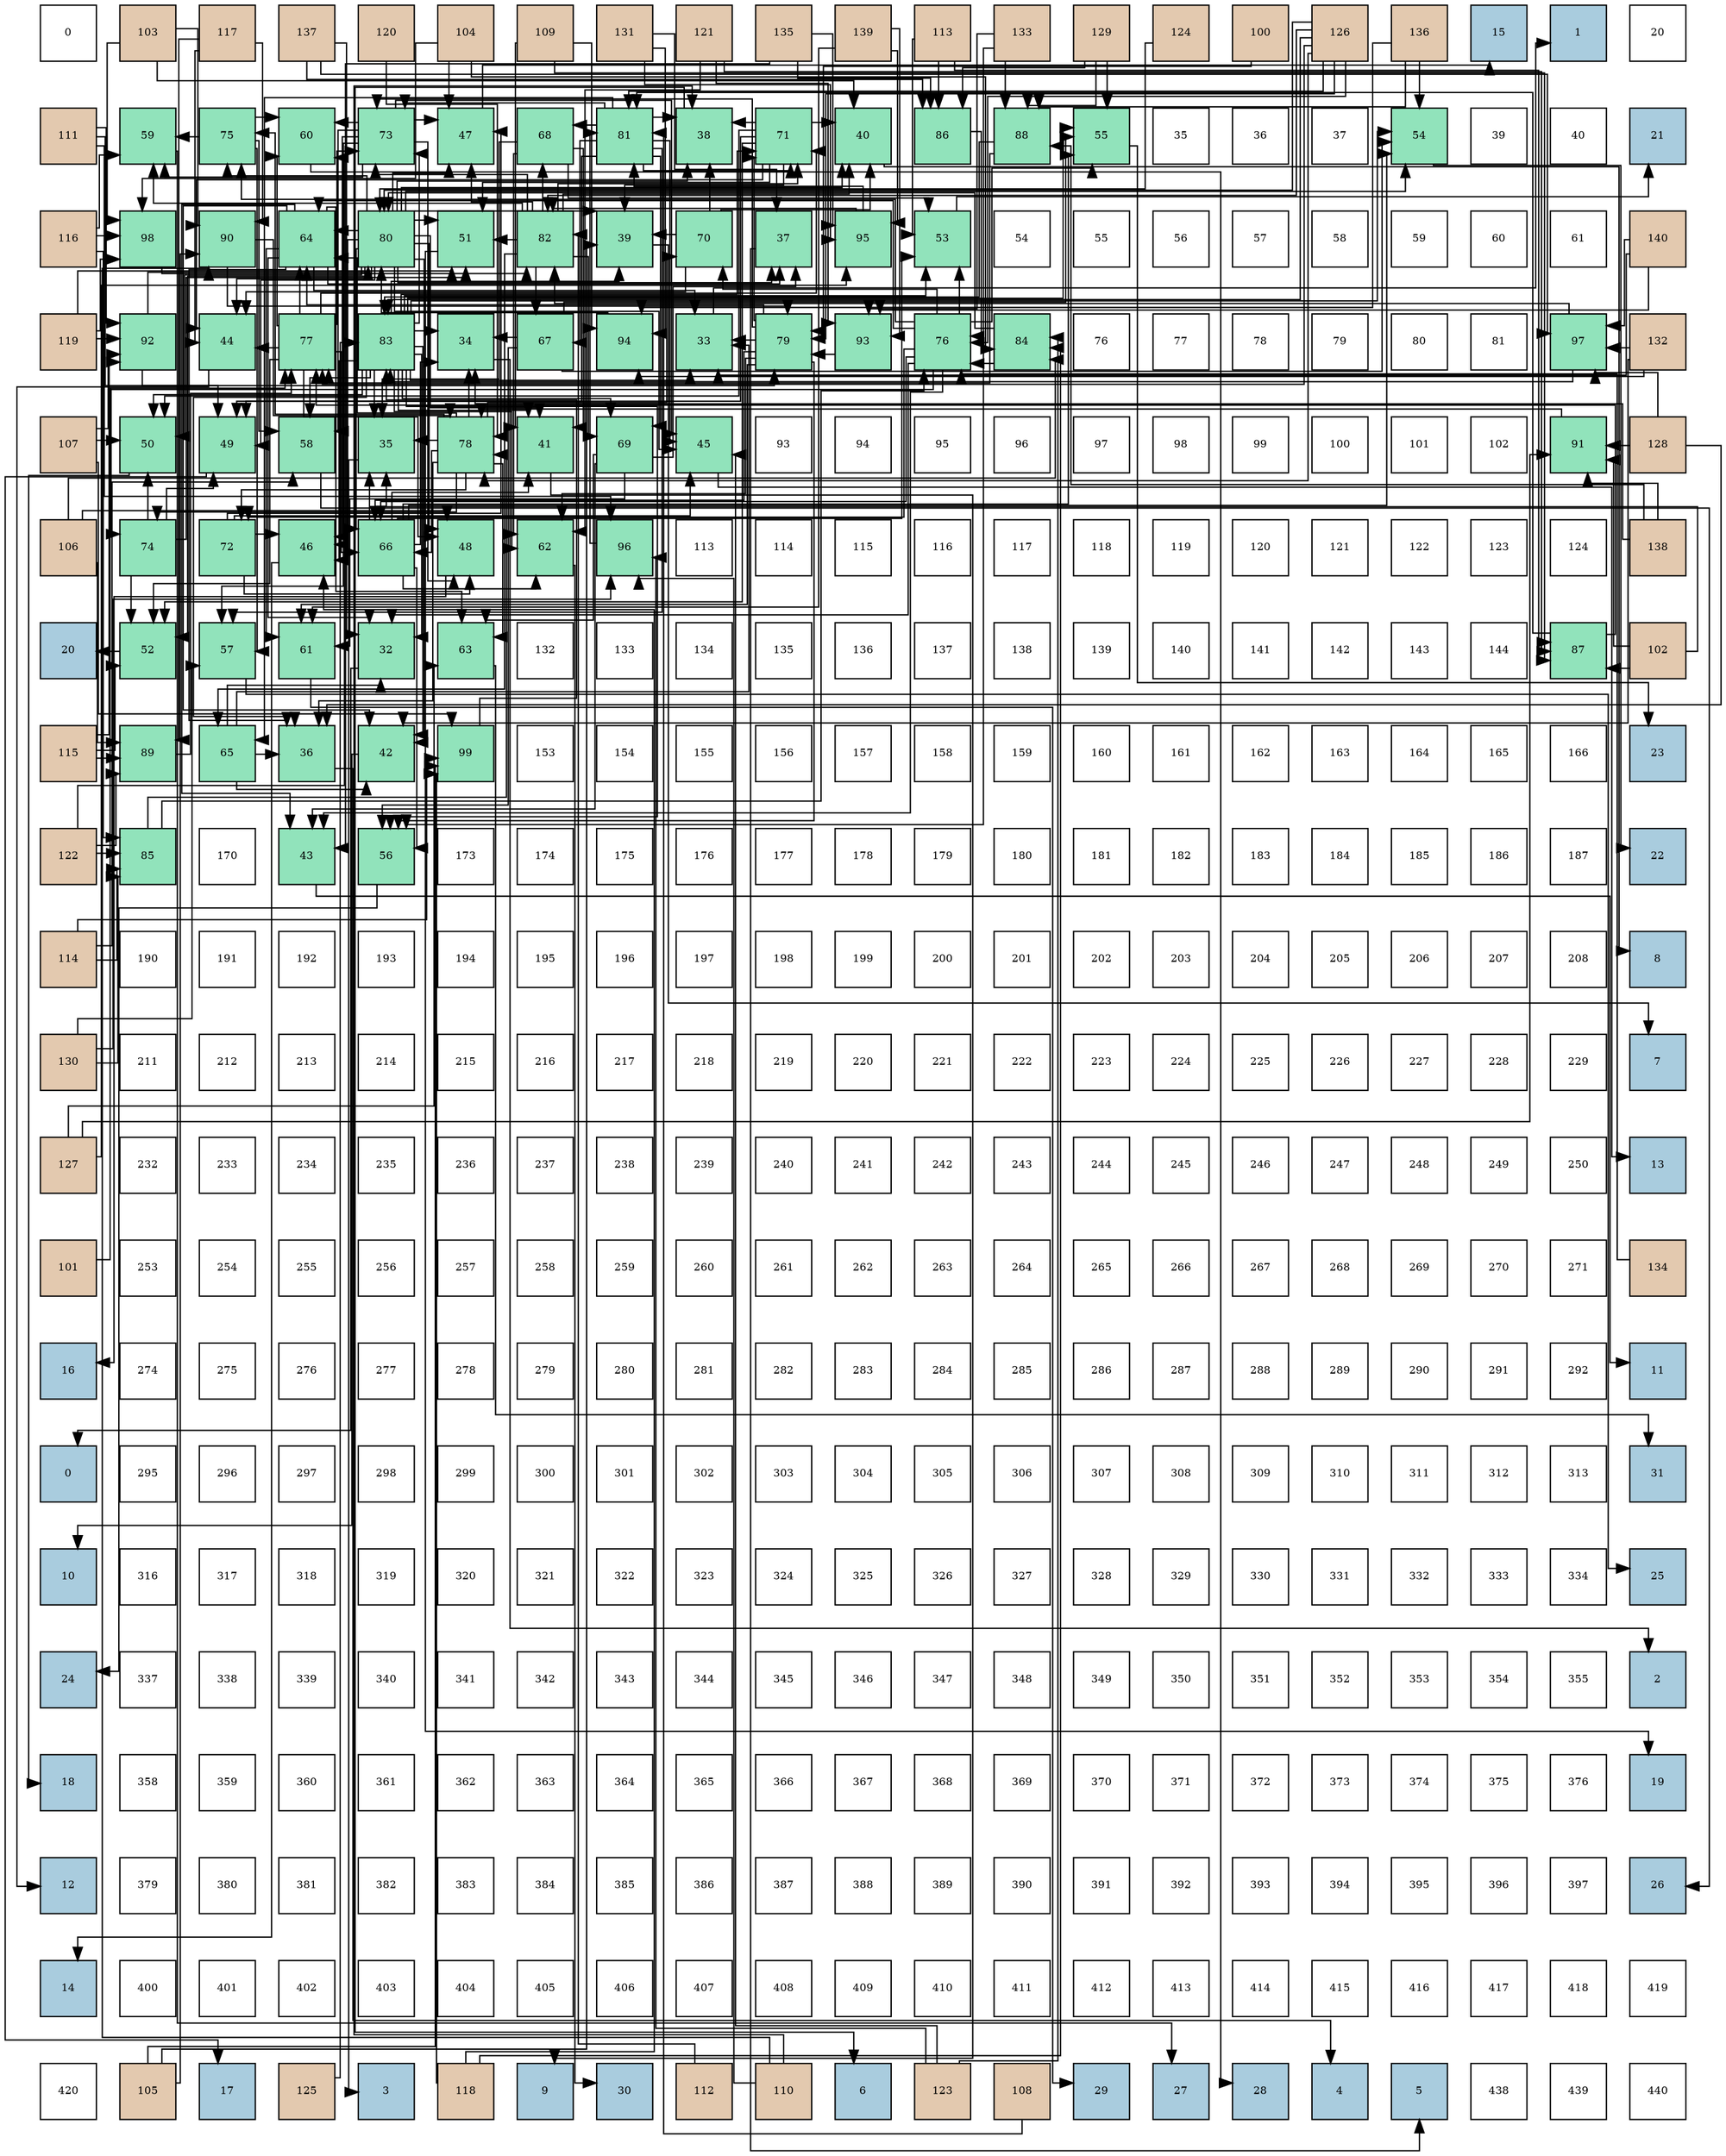 digraph layout{
 rankdir=TB;
 splines=ortho;
 node [style=filled shape=square fixedsize=true width=0.6];
0[label="0", fontsize=8, fillcolor="#ffffff"];
1[label="103", fontsize=8, fillcolor="#e3c9af"];
2[label="117", fontsize=8, fillcolor="#e3c9af"];
3[label="137", fontsize=8, fillcolor="#e3c9af"];
4[label="120", fontsize=8, fillcolor="#e3c9af"];
5[label="104", fontsize=8, fillcolor="#e3c9af"];
6[label="109", fontsize=8, fillcolor="#e3c9af"];
7[label="131", fontsize=8, fillcolor="#e3c9af"];
8[label="121", fontsize=8, fillcolor="#e3c9af"];
9[label="135", fontsize=8, fillcolor="#e3c9af"];
10[label="139", fontsize=8, fillcolor="#e3c9af"];
11[label="113", fontsize=8, fillcolor="#e3c9af"];
12[label="133", fontsize=8, fillcolor="#e3c9af"];
13[label="129", fontsize=8, fillcolor="#e3c9af"];
14[label="124", fontsize=8, fillcolor="#e3c9af"];
15[label="100", fontsize=8, fillcolor="#e3c9af"];
16[label="126", fontsize=8, fillcolor="#e3c9af"];
17[label="136", fontsize=8, fillcolor="#e3c9af"];
18[label="15", fontsize=8, fillcolor="#a9ccde"];
19[label="1", fontsize=8, fillcolor="#a9ccde"];
20[label="20", fontsize=8, fillcolor="#ffffff"];
21[label="111", fontsize=8, fillcolor="#e3c9af"];
22[label="59", fontsize=8, fillcolor="#91e3bb"];
23[label="75", fontsize=8, fillcolor="#91e3bb"];
24[label="60", fontsize=8, fillcolor="#91e3bb"];
25[label="73", fontsize=8, fillcolor="#91e3bb"];
26[label="47", fontsize=8, fillcolor="#91e3bb"];
27[label="68", fontsize=8, fillcolor="#91e3bb"];
28[label="81", fontsize=8, fillcolor="#91e3bb"];
29[label="38", fontsize=8, fillcolor="#91e3bb"];
30[label="71", fontsize=8, fillcolor="#91e3bb"];
31[label="40", fontsize=8, fillcolor="#91e3bb"];
32[label="86", fontsize=8, fillcolor="#91e3bb"];
33[label="88", fontsize=8, fillcolor="#91e3bb"];
34[label="55", fontsize=8, fillcolor="#91e3bb"];
35[label="35", fontsize=8, fillcolor="#ffffff"];
36[label="36", fontsize=8, fillcolor="#ffffff"];
37[label="37", fontsize=8, fillcolor="#ffffff"];
38[label="54", fontsize=8, fillcolor="#91e3bb"];
39[label="39", fontsize=8, fillcolor="#ffffff"];
40[label="40", fontsize=8, fillcolor="#ffffff"];
41[label="21", fontsize=8, fillcolor="#a9ccde"];
42[label="116", fontsize=8, fillcolor="#e3c9af"];
43[label="98", fontsize=8, fillcolor="#91e3bb"];
44[label="90", fontsize=8, fillcolor="#91e3bb"];
45[label="64", fontsize=8, fillcolor="#91e3bb"];
46[label="80", fontsize=8, fillcolor="#91e3bb"];
47[label="51", fontsize=8, fillcolor="#91e3bb"];
48[label="82", fontsize=8, fillcolor="#91e3bb"];
49[label="39", fontsize=8, fillcolor="#91e3bb"];
50[label="70", fontsize=8, fillcolor="#91e3bb"];
51[label="37", fontsize=8, fillcolor="#91e3bb"];
52[label="95", fontsize=8, fillcolor="#91e3bb"];
53[label="53", fontsize=8, fillcolor="#91e3bb"];
54[label="54", fontsize=8, fillcolor="#ffffff"];
55[label="55", fontsize=8, fillcolor="#ffffff"];
56[label="56", fontsize=8, fillcolor="#ffffff"];
57[label="57", fontsize=8, fillcolor="#ffffff"];
58[label="58", fontsize=8, fillcolor="#ffffff"];
59[label="59", fontsize=8, fillcolor="#ffffff"];
60[label="60", fontsize=8, fillcolor="#ffffff"];
61[label="61", fontsize=8, fillcolor="#ffffff"];
62[label="140", fontsize=8, fillcolor="#e3c9af"];
63[label="119", fontsize=8, fillcolor="#e3c9af"];
64[label="92", fontsize=8, fillcolor="#91e3bb"];
65[label="44", fontsize=8, fillcolor="#91e3bb"];
66[label="77", fontsize=8, fillcolor="#91e3bb"];
67[label="83", fontsize=8, fillcolor="#91e3bb"];
68[label="34", fontsize=8, fillcolor="#91e3bb"];
69[label="67", fontsize=8, fillcolor="#91e3bb"];
70[label="94", fontsize=8, fillcolor="#91e3bb"];
71[label="33", fontsize=8, fillcolor="#91e3bb"];
72[label="79", fontsize=8, fillcolor="#91e3bb"];
73[label="93", fontsize=8, fillcolor="#91e3bb"];
74[label="76", fontsize=8, fillcolor="#91e3bb"];
75[label="84", fontsize=8, fillcolor="#91e3bb"];
76[label="76", fontsize=8, fillcolor="#ffffff"];
77[label="77", fontsize=8, fillcolor="#ffffff"];
78[label="78", fontsize=8, fillcolor="#ffffff"];
79[label="79", fontsize=8, fillcolor="#ffffff"];
80[label="80", fontsize=8, fillcolor="#ffffff"];
81[label="81", fontsize=8, fillcolor="#ffffff"];
82[label="97", fontsize=8, fillcolor="#91e3bb"];
83[label="132", fontsize=8, fillcolor="#e3c9af"];
84[label="107", fontsize=8, fillcolor="#e3c9af"];
85[label="50", fontsize=8, fillcolor="#91e3bb"];
86[label="49", fontsize=8, fillcolor="#91e3bb"];
87[label="58", fontsize=8, fillcolor="#91e3bb"];
88[label="35", fontsize=8, fillcolor="#91e3bb"];
89[label="78", fontsize=8, fillcolor="#91e3bb"];
90[label="41", fontsize=8, fillcolor="#91e3bb"];
91[label="69", fontsize=8, fillcolor="#91e3bb"];
92[label="45", fontsize=8, fillcolor="#91e3bb"];
93[label="93", fontsize=8, fillcolor="#ffffff"];
94[label="94", fontsize=8, fillcolor="#ffffff"];
95[label="95", fontsize=8, fillcolor="#ffffff"];
96[label="96", fontsize=8, fillcolor="#ffffff"];
97[label="97", fontsize=8, fillcolor="#ffffff"];
98[label="98", fontsize=8, fillcolor="#ffffff"];
99[label="99", fontsize=8, fillcolor="#ffffff"];
100[label="100", fontsize=8, fillcolor="#ffffff"];
101[label="101", fontsize=8, fillcolor="#ffffff"];
102[label="102", fontsize=8, fillcolor="#ffffff"];
103[label="91", fontsize=8, fillcolor="#91e3bb"];
104[label="128", fontsize=8, fillcolor="#e3c9af"];
105[label="106", fontsize=8, fillcolor="#e3c9af"];
106[label="74", fontsize=8, fillcolor="#91e3bb"];
107[label="72", fontsize=8, fillcolor="#91e3bb"];
108[label="46", fontsize=8, fillcolor="#91e3bb"];
109[label="66", fontsize=8, fillcolor="#91e3bb"];
110[label="48", fontsize=8, fillcolor="#91e3bb"];
111[label="62", fontsize=8, fillcolor="#91e3bb"];
112[label="96", fontsize=8, fillcolor="#91e3bb"];
113[label="113", fontsize=8, fillcolor="#ffffff"];
114[label="114", fontsize=8, fillcolor="#ffffff"];
115[label="115", fontsize=8, fillcolor="#ffffff"];
116[label="116", fontsize=8, fillcolor="#ffffff"];
117[label="117", fontsize=8, fillcolor="#ffffff"];
118[label="118", fontsize=8, fillcolor="#ffffff"];
119[label="119", fontsize=8, fillcolor="#ffffff"];
120[label="120", fontsize=8, fillcolor="#ffffff"];
121[label="121", fontsize=8, fillcolor="#ffffff"];
122[label="122", fontsize=8, fillcolor="#ffffff"];
123[label="123", fontsize=8, fillcolor="#ffffff"];
124[label="124", fontsize=8, fillcolor="#ffffff"];
125[label="138", fontsize=8, fillcolor="#e3c9af"];
126[label="20", fontsize=8, fillcolor="#a9ccde"];
127[label="52", fontsize=8, fillcolor="#91e3bb"];
128[label="57", fontsize=8, fillcolor="#91e3bb"];
129[label="61", fontsize=8, fillcolor="#91e3bb"];
130[label="32", fontsize=8, fillcolor="#91e3bb"];
131[label="63", fontsize=8, fillcolor="#91e3bb"];
132[label="132", fontsize=8, fillcolor="#ffffff"];
133[label="133", fontsize=8, fillcolor="#ffffff"];
134[label="134", fontsize=8, fillcolor="#ffffff"];
135[label="135", fontsize=8, fillcolor="#ffffff"];
136[label="136", fontsize=8, fillcolor="#ffffff"];
137[label="137", fontsize=8, fillcolor="#ffffff"];
138[label="138", fontsize=8, fillcolor="#ffffff"];
139[label="139", fontsize=8, fillcolor="#ffffff"];
140[label="140", fontsize=8, fillcolor="#ffffff"];
141[label="141", fontsize=8, fillcolor="#ffffff"];
142[label="142", fontsize=8, fillcolor="#ffffff"];
143[label="143", fontsize=8, fillcolor="#ffffff"];
144[label="144", fontsize=8, fillcolor="#ffffff"];
145[label="87", fontsize=8, fillcolor="#91e3bb"];
146[label="102", fontsize=8, fillcolor="#e3c9af"];
147[label="115", fontsize=8, fillcolor="#e3c9af"];
148[label="89", fontsize=8, fillcolor="#91e3bb"];
149[label="65", fontsize=8, fillcolor="#91e3bb"];
150[label="36", fontsize=8, fillcolor="#91e3bb"];
151[label="42", fontsize=8, fillcolor="#91e3bb"];
152[label="99", fontsize=8, fillcolor="#91e3bb"];
153[label="153", fontsize=8, fillcolor="#ffffff"];
154[label="154", fontsize=8, fillcolor="#ffffff"];
155[label="155", fontsize=8, fillcolor="#ffffff"];
156[label="156", fontsize=8, fillcolor="#ffffff"];
157[label="157", fontsize=8, fillcolor="#ffffff"];
158[label="158", fontsize=8, fillcolor="#ffffff"];
159[label="159", fontsize=8, fillcolor="#ffffff"];
160[label="160", fontsize=8, fillcolor="#ffffff"];
161[label="161", fontsize=8, fillcolor="#ffffff"];
162[label="162", fontsize=8, fillcolor="#ffffff"];
163[label="163", fontsize=8, fillcolor="#ffffff"];
164[label="164", fontsize=8, fillcolor="#ffffff"];
165[label="165", fontsize=8, fillcolor="#ffffff"];
166[label="166", fontsize=8, fillcolor="#ffffff"];
167[label="23", fontsize=8, fillcolor="#a9ccde"];
168[label="122", fontsize=8, fillcolor="#e3c9af"];
169[label="85", fontsize=8, fillcolor="#91e3bb"];
170[label="170", fontsize=8, fillcolor="#ffffff"];
171[label="43", fontsize=8, fillcolor="#91e3bb"];
172[label="56", fontsize=8, fillcolor="#91e3bb"];
173[label="173", fontsize=8, fillcolor="#ffffff"];
174[label="174", fontsize=8, fillcolor="#ffffff"];
175[label="175", fontsize=8, fillcolor="#ffffff"];
176[label="176", fontsize=8, fillcolor="#ffffff"];
177[label="177", fontsize=8, fillcolor="#ffffff"];
178[label="178", fontsize=8, fillcolor="#ffffff"];
179[label="179", fontsize=8, fillcolor="#ffffff"];
180[label="180", fontsize=8, fillcolor="#ffffff"];
181[label="181", fontsize=8, fillcolor="#ffffff"];
182[label="182", fontsize=8, fillcolor="#ffffff"];
183[label="183", fontsize=8, fillcolor="#ffffff"];
184[label="184", fontsize=8, fillcolor="#ffffff"];
185[label="185", fontsize=8, fillcolor="#ffffff"];
186[label="186", fontsize=8, fillcolor="#ffffff"];
187[label="187", fontsize=8, fillcolor="#ffffff"];
188[label="22", fontsize=8, fillcolor="#a9ccde"];
189[label="114", fontsize=8, fillcolor="#e3c9af"];
190[label="190", fontsize=8, fillcolor="#ffffff"];
191[label="191", fontsize=8, fillcolor="#ffffff"];
192[label="192", fontsize=8, fillcolor="#ffffff"];
193[label="193", fontsize=8, fillcolor="#ffffff"];
194[label="194", fontsize=8, fillcolor="#ffffff"];
195[label="195", fontsize=8, fillcolor="#ffffff"];
196[label="196", fontsize=8, fillcolor="#ffffff"];
197[label="197", fontsize=8, fillcolor="#ffffff"];
198[label="198", fontsize=8, fillcolor="#ffffff"];
199[label="199", fontsize=8, fillcolor="#ffffff"];
200[label="200", fontsize=8, fillcolor="#ffffff"];
201[label="201", fontsize=8, fillcolor="#ffffff"];
202[label="202", fontsize=8, fillcolor="#ffffff"];
203[label="203", fontsize=8, fillcolor="#ffffff"];
204[label="204", fontsize=8, fillcolor="#ffffff"];
205[label="205", fontsize=8, fillcolor="#ffffff"];
206[label="206", fontsize=8, fillcolor="#ffffff"];
207[label="207", fontsize=8, fillcolor="#ffffff"];
208[label="208", fontsize=8, fillcolor="#ffffff"];
209[label="8", fontsize=8, fillcolor="#a9ccde"];
210[label="130", fontsize=8, fillcolor="#e3c9af"];
211[label="211", fontsize=8, fillcolor="#ffffff"];
212[label="212", fontsize=8, fillcolor="#ffffff"];
213[label="213", fontsize=8, fillcolor="#ffffff"];
214[label="214", fontsize=8, fillcolor="#ffffff"];
215[label="215", fontsize=8, fillcolor="#ffffff"];
216[label="216", fontsize=8, fillcolor="#ffffff"];
217[label="217", fontsize=8, fillcolor="#ffffff"];
218[label="218", fontsize=8, fillcolor="#ffffff"];
219[label="219", fontsize=8, fillcolor="#ffffff"];
220[label="220", fontsize=8, fillcolor="#ffffff"];
221[label="221", fontsize=8, fillcolor="#ffffff"];
222[label="222", fontsize=8, fillcolor="#ffffff"];
223[label="223", fontsize=8, fillcolor="#ffffff"];
224[label="224", fontsize=8, fillcolor="#ffffff"];
225[label="225", fontsize=8, fillcolor="#ffffff"];
226[label="226", fontsize=8, fillcolor="#ffffff"];
227[label="227", fontsize=8, fillcolor="#ffffff"];
228[label="228", fontsize=8, fillcolor="#ffffff"];
229[label="229", fontsize=8, fillcolor="#ffffff"];
230[label="7", fontsize=8, fillcolor="#a9ccde"];
231[label="127", fontsize=8, fillcolor="#e3c9af"];
232[label="232", fontsize=8, fillcolor="#ffffff"];
233[label="233", fontsize=8, fillcolor="#ffffff"];
234[label="234", fontsize=8, fillcolor="#ffffff"];
235[label="235", fontsize=8, fillcolor="#ffffff"];
236[label="236", fontsize=8, fillcolor="#ffffff"];
237[label="237", fontsize=8, fillcolor="#ffffff"];
238[label="238", fontsize=8, fillcolor="#ffffff"];
239[label="239", fontsize=8, fillcolor="#ffffff"];
240[label="240", fontsize=8, fillcolor="#ffffff"];
241[label="241", fontsize=8, fillcolor="#ffffff"];
242[label="242", fontsize=8, fillcolor="#ffffff"];
243[label="243", fontsize=8, fillcolor="#ffffff"];
244[label="244", fontsize=8, fillcolor="#ffffff"];
245[label="245", fontsize=8, fillcolor="#ffffff"];
246[label="246", fontsize=8, fillcolor="#ffffff"];
247[label="247", fontsize=8, fillcolor="#ffffff"];
248[label="248", fontsize=8, fillcolor="#ffffff"];
249[label="249", fontsize=8, fillcolor="#ffffff"];
250[label="250", fontsize=8, fillcolor="#ffffff"];
251[label="13", fontsize=8, fillcolor="#a9ccde"];
252[label="101", fontsize=8, fillcolor="#e3c9af"];
253[label="253", fontsize=8, fillcolor="#ffffff"];
254[label="254", fontsize=8, fillcolor="#ffffff"];
255[label="255", fontsize=8, fillcolor="#ffffff"];
256[label="256", fontsize=8, fillcolor="#ffffff"];
257[label="257", fontsize=8, fillcolor="#ffffff"];
258[label="258", fontsize=8, fillcolor="#ffffff"];
259[label="259", fontsize=8, fillcolor="#ffffff"];
260[label="260", fontsize=8, fillcolor="#ffffff"];
261[label="261", fontsize=8, fillcolor="#ffffff"];
262[label="262", fontsize=8, fillcolor="#ffffff"];
263[label="263", fontsize=8, fillcolor="#ffffff"];
264[label="264", fontsize=8, fillcolor="#ffffff"];
265[label="265", fontsize=8, fillcolor="#ffffff"];
266[label="266", fontsize=8, fillcolor="#ffffff"];
267[label="267", fontsize=8, fillcolor="#ffffff"];
268[label="268", fontsize=8, fillcolor="#ffffff"];
269[label="269", fontsize=8, fillcolor="#ffffff"];
270[label="270", fontsize=8, fillcolor="#ffffff"];
271[label="271", fontsize=8, fillcolor="#ffffff"];
272[label="134", fontsize=8, fillcolor="#e3c9af"];
273[label="16", fontsize=8, fillcolor="#a9ccde"];
274[label="274", fontsize=8, fillcolor="#ffffff"];
275[label="275", fontsize=8, fillcolor="#ffffff"];
276[label="276", fontsize=8, fillcolor="#ffffff"];
277[label="277", fontsize=8, fillcolor="#ffffff"];
278[label="278", fontsize=8, fillcolor="#ffffff"];
279[label="279", fontsize=8, fillcolor="#ffffff"];
280[label="280", fontsize=8, fillcolor="#ffffff"];
281[label="281", fontsize=8, fillcolor="#ffffff"];
282[label="282", fontsize=8, fillcolor="#ffffff"];
283[label="283", fontsize=8, fillcolor="#ffffff"];
284[label="284", fontsize=8, fillcolor="#ffffff"];
285[label="285", fontsize=8, fillcolor="#ffffff"];
286[label="286", fontsize=8, fillcolor="#ffffff"];
287[label="287", fontsize=8, fillcolor="#ffffff"];
288[label="288", fontsize=8, fillcolor="#ffffff"];
289[label="289", fontsize=8, fillcolor="#ffffff"];
290[label="290", fontsize=8, fillcolor="#ffffff"];
291[label="291", fontsize=8, fillcolor="#ffffff"];
292[label="292", fontsize=8, fillcolor="#ffffff"];
293[label="11", fontsize=8, fillcolor="#a9ccde"];
294[label="0", fontsize=8, fillcolor="#a9ccde"];
295[label="295", fontsize=8, fillcolor="#ffffff"];
296[label="296", fontsize=8, fillcolor="#ffffff"];
297[label="297", fontsize=8, fillcolor="#ffffff"];
298[label="298", fontsize=8, fillcolor="#ffffff"];
299[label="299", fontsize=8, fillcolor="#ffffff"];
300[label="300", fontsize=8, fillcolor="#ffffff"];
301[label="301", fontsize=8, fillcolor="#ffffff"];
302[label="302", fontsize=8, fillcolor="#ffffff"];
303[label="303", fontsize=8, fillcolor="#ffffff"];
304[label="304", fontsize=8, fillcolor="#ffffff"];
305[label="305", fontsize=8, fillcolor="#ffffff"];
306[label="306", fontsize=8, fillcolor="#ffffff"];
307[label="307", fontsize=8, fillcolor="#ffffff"];
308[label="308", fontsize=8, fillcolor="#ffffff"];
309[label="309", fontsize=8, fillcolor="#ffffff"];
310[label="310", fontsize=8, fillcolor="#ffffff"];
311[label="311", fontsize=8, fillcolor="#ffffff"];
312[label="312", fontsize=8, fillcolor="#ffffff"];
313[label="313", fontsize=8, fillcolor="#ffffff"];
314[label="31", fontsize=8, fillcolor="#a9ccde"];
315[label="10", fontsize=8, fillcolor="#a9ccde"];
316[label="316", fontsize=8, fillcolor="#ffffff"];
317[label="317", fontsize=8, fillcolor="#ffffff"];
318[label="318", fontsize=8, fillcolor="#ffffff"];
319[label="319", fontsize=8, fillcolor="#ffffff"];
320[label="320", fontsize=8, fillcolor="#ffffff"];
321[label="321", fontsize=8, fillcolor="#ffffff"];
322[label="322", fontsize=8, fillcolor="#ffffff"];
323[label="323", fontsize=8, fillcolor="#ffffff"];
324[label="324", fontsize=8, fillcolor="#ffffff"];
325[label="325", fontsize=8, fillcolor="#ffffff"];
326[label="326", fontsize=8, fillcolor="#ffffff"];
327[label="327", fontsize=8, fillcolor="#ffffff"];
328[label="328", fontsize=8, fillcolor="#ffffff"];
329[label="329", fontsize=8, fillcolor="#ffffff"];
330[label="330", fontsize=8, fillcolor="#ffffff"];
331[label="331", fontsize=8, fillcolor="#ffffff"];
332[label="332", fontsize=8, fillcolor="#ffffff"];
333[label="333", fontsize=8, fillcolor="#ffffff"];
334[label="334", fontsize=8, fillcolor="#ffffff"];
335[label="25", fontsize=8, fillcolor="#a9ccde"];
336[label="24", fontsize=8, fillcolor="#a9ccde"];
337[label="337", fontsize=8, fillcolor="#ffffff"];
338[label="338", fontsize=8, fillcolor="#ffffff"];
339[label="339", fontsize=8, fillcolor="#ffffff"];
340[label="340", fontsize=8, fillcolor="#ffffff"];
341[label="341", fontsize=8, fillcolor="#ffffff"];
342[label="342", fontsize=8, fillcolor="#ffffff"];
343[label="343", fontsize=8, fillcolor="#ffffff"];
344[label="344", fontsize=8, fillcolor="#ffffff"];
345[label="345", fontsize=8, fillcolor="#ffffff"];
346[label="346", fontsize=8, fillcolor="#ffffff"];
347[label="347", fontsize=8, fillcolor="#ffffff"];
348[label="348", fontsize=8, fillcolor="#ffffff"];
349[label="349", fontsize=8, fillcolor="#ffffff"];
350[label="350", fontsize=8, fillcolor="#ffffff"];
351[label="351", fontsize=8, fillcolor="#ffffff"];
352[label="352", fontsize=8, fillcolor="#ffffff"];
353[label="353", fontsize=8, fillcolor="#ffffff"];
354[label="354", fontsize=8, fillcolor="#ffffff"];
355[label="355", fontsize=8, fillcolor="#ffffff"];
356[label="2", fontsize=8, fillcolor="#a9ccde"];
357[label="18", fontsize=8, fillcolor="#a9ccde"];
358[label="358", fontsize=8, fillcolor="#ffffff"];
359[label="359", fontsize=8, fillcolor="#ffffff"];
360[label="360", fontsize=8, fillcolor="#ffffff"];
361[label="361", fontsize=8, fillcolor="#ffffff"];
362[label="362", fontsize=8, fillcolor="#ffffff"];
363[label="363", fontsize=8, fillcolor="#ffffff"];
364[label="364", fontsize=8, fillcolor="#ffffff"];
365[label="365", fontsize=8, fillcolor="#ffffff"];
366[label="366", fontsize=8, fillcolor="#ffffff"];
367[label="367", fontsize=8, fillcolor="#ffffff"];
368[label="368", fontsize=8, fillcolor="#ffffff"];
369[label="369", fontsize=8, fillcolor="#ffffff"];
370[label="370", fontsize=8, fillcolor="#ffffff"];
371[label="371", fontsize=8, fillcolor="#ffffff"];
372[label="372", fontsize=8, fillcolor="#ffffff"];
373[label="373", fontsize=8, fillcolor="#ffffff"];
374[label="374", fontsize=8, fillcolor="#ffffff"];
375[label="375", fontsize=8, fillcolor="#ffffff"];
376[label="376", fontsize=8, fillcolor="#ffffff"];
377[label="19", fontsize=8, fillcolor="#a9ccde"];
378[label="12", fontsize=8, fillcolor="#a9ccde"];
379[label="379", fontsize=8, fillcolor="#ffffff"];
380[label="380", fontsize=8, fillcolor="#ffffff"];
381[label="381", fontsize=8, fillcolor="#ffffff"];
382[label="382", fontsize=8, fillcolor="#ffffff"];
383[label="383", fontsize=8, fillcolor="#ffffff"];
384[label="384", fontsize=8, fillcolor="#ffffff"];
385[label="385", fontsize=8, fillcolor="#ffffff"];
386[label="386", fontsize=8, fillcolor="#ffffff"];
387[label="387", fontsize=8, fillcolor="#ffffff"];
388[label="388", fontsize=8, fillcolor="#ffffff"];
389[label="389", fontsize=8, fillcolor="#ffffff"];
390[label="390", fontsize=8, fillcolor="#ffffff"];
391[label="391", fontsize=8, fillcolor="#ffffff"];
392[label="392", fontsize=8, fillcolor="#ffffff"];
393[label="393", fontsize=8, fillcolor="#ffffff"];
394[label="394", fontsize=8, fillcolor="#ffffff"];
395[label="395", fontsize=8, fillcolor="#ffffff"];
396[label="396", fontsize=8, fillcolor="#ffffff"];
397[label="397", fontsize=8, fillcolor="#ffffff"];
398[label="26", fontsize=8, fillcolor="#a9ccde"];
399[label="14", fontsize=8, fillcolor="#a9ccde"];
400[label="400", fontsize=8, fillcolor="#ffffff"];
401[label="401", fontsize=8, fillcolor="#ffffff"];
402[label="402", fontsize=8, fillcolor="#ffffff"];
403[label="403", fontsize=8, fillcolor="#ffffff"];
404[label="404", fontsize=8, fillcolor="#ffffff"];
405[label="405", fontsize=8, fillcolor="#ffffff"];
406[label="406", fontsize=8, fillcolor="#ffffff"];
407[label="407", fontsize=8, fillcolor="#ffffff"];
408[label="408", fontsize=8, fillcolor="#ffffff"];
409[label="409", fontsize=8, fillcolor="#ffffff"];
410[label="410", fontsize=8, fillcolor="#ffffff"];
411[label="411", fontsize=8, fillcolor="#ffffff"];
412[label="412", fontsize=8, fillcolor="#ffffff"];
413[label="413", fontsize=8, fillcolor="#ffffff"];
414[label="414", fontsize=8, fillcolor="#ffffff"];
415[label="415", fontsize=8, fillcolor="#ffffff"];
416[label="416", fontsize=8, fillcolor="#ffffff"];
417[label="417", fontsize=8, fillcolor="#ffffff"];
418[label="418", fontsize=8, fillcolor="#ffffff"];
419[label="419", fontsize=8, fillcolor="#ffffff"];
420[label="420", fontsize=8, fillcolor="#ffffff"];
421[label="105", fontsize=8, fillcolor="#e3c9af"];
422[label="17", fontsize=8, fillcolor="#a9ccde"];
423[label="125", fontsize=8, fillcolor="#e3c9af"];
424[label="3", fontsize=8, fillcolor="#a9ccde"];
425[label="118", fontsize=8, fillcolor="#e3c9af"];
426[label="9", fontsize=8, fillcolor="#a9ccde"];
427[label="30", fontsize=8, fillcolor="#a9ccde"];
428[label="112", fontsize=8, fillcolor="#e3c9af"];
429[label="110", fontsize=8, fillcolor="#e3c9af"];
430[label="6", fontsize=8, fillcolor="#a9ccde"];
431[label="123", fontsize=8, fillcolor="#e3c9af"];
432[label="108", fontsize=8, fillcolor="#e3c9af"];
433[label="29", fontsize=8, fillcolor="#a9ccde"];
434[label="27", fontsize=8, fillcolor="#a9ccde"];
435[label="28", fontsize=8, fillcolor="#a9ccde"];
436[label="4", fontsize=8, fillcolor="#a9ccde"];
437[label="5", fontsize=8, fillcolor="#a9ccde"];
438[label="438", fontsize=8, fillcolor="#ffffff"];
439[label="439", fontsize=8, fillcolor="#ffffff"];
440[label="440", fontsize=8, fillcolor="#ffffff"];
edge [constraint=false, style=vis];130 -> 294;
71 -> 19;
68 -> 356;
88 -> 424;
150 -> 436;
51 -> 437;
29 -> 430;
49 -> 230;
31 -> 209;
90 -> 426;
151 -> 315;
171 -> 293;
65 -> 378;
92 -> 251;
108 -> 399;
26 -> 18;
110 -> 273;
86 -> 422;
85 -> 357;
47 -> 377;
127 -> 126;
53 -> 41;
38 -> 188;
34 -> 167;
172 -> 336;
128 -> 335;
87 -> 398;
22 -> 434;
24 -> 435;
129 -> 433;
111 -> 427;
131 -> 314;
45 -> 130;
45 -> 71;
45 -> 150;
45 -> 51;
45 -> 151;
45 -> 171;
45 -> 129;
45 -> 131;
149 -> 130;
149 -> 71;
149 -> 150;
149 -> 151;
109 -> 68;
109 -> 88;
109 -> 90;
109 -> 53;
109 -> 38;
109 -> 34;
109 -> 172;
109 -> 111;
69 -> 68;
69 -> 38;
69 -> 34;
69 -> 172;
27 -> 88;
27 -> 90;
27 -> 53;
27 -> 111;
91 -> 51;
91 -> 171;
91 -> 129;
91 -> 131;
50 -> 29;
50 -> 49;
50 -> 31;
50 -> 65;
30 -> 29;
30 -> 49;
30 -> 31;
30 -> 65;
30 -> 86;
30 -> 85;
30 -> 47;
30 -> 127;
107 -> 92;
107 -> 108;
107 -> 26;
107 -> 110;
25 -> 92;
25 -> 108;
25 -> 26;
25 -> 110;
25 -> 128;
25 -> 87;
25 -> 22;
25 -> 24;
106 -> 86;
106 -> 85;
106 -> 47;
106 -> 127;
23 -> 128;
23 -> 87;
23 -> 22;
23 -> 24;
74 -> 130;
74 -> 171;
74 -> 53;
74 -> 34;
74 -> 45;
74 -> 109;
74 -> 50;
74 -> 107;
74 -> 106;
74 -> 23;
66 -> 65;
66 -> 110;
66 -> 127;
66 -> 24;
66 -> 45;
66 -> 109;
66 -> 30;
66 -> 25;
89 -> 68;
89 -> 88;
89 -> 150;
89 -> 131;
89 -> 45;
89 -> 109;
89 -> 50;
89 -> 107;
89 -> 106;
89 -> 23;
72 -> 71;
72 -> 172;
72 -> 129;
72 -> 111;
72 -> 45;
72 -> 109;
72 -> 30;
72 -> 25;
46 -> 51;
46 -> 29;
46 -> 49;
46 -> 31;
46 -> 90;
46 -> 151;
46 -> 65;
46 -> 92;
46 -> 108;
46 -> 26;
46 -> 110;
46 -> 86;
46 -> 85;
46 -> 47;
46 -> 127;
46 -> 38;
46 -> 45;
46 -> 109;
46 -> 23;
28 -> 29;
28 -> 92;
28 -> 86;
28 -> 128;
28 -> 149;
28 -> 69;
28 -> 27;
28 -> 91;
28 -> 30;
28 -> 25;
48 -> 31;
48 -> 26;
48 -> 47;
48 -> 22;
48 -> 149;
48 -> 69;
48 -> 27;
48 -> 91;
48 -> 30;
48 -> 25;
67 -> 130;
67 -> 71;
67 -> 68;
67 -> 88;
67 -> 150;
67 -> 49;
67 -> 90;
67 -> 151;
67 -> 108;
67 -> 85;
67 -> 53;
67 -> 38;
67 -> 34;
67 -> 172;
67 -> 87;
67 -> 111;
67 -> 91;
67 -> 30;
67 -> 25;
75 -> 74;
75 -> 46;
169 -> 74;
169 -> 89;
32 -> 74;
145 -> 66;
145 -> 28;
33 -> 66;
33 -> 67;
148 -> 66;
44 -> 89;
44 -> 72;
103 -> 89;
64 -> 72;
64 -> 46;
73 -> 72;
70 -> 46;
52 -> 28;
52 -> 48;
112 -> 28;
82 -> 48;
82 -> 67;
43 -> 48;
152 -> 67;
15 -> 72;
252 -> 66;
146 -> 88;
146 -> 145;
146 -> 103;
1 -> 31;
1 -> 44;
1 -> 43;
5 -> 26;
5 -> 75;
5 -> 43;
421 -> 49;
421 -> 44;
421 -> 152;
105 -> 110;
105 -> 75;
105 -> 148;
84 -> 85;
84 -> 64;
84 -> 152;
432 -> 28;
6 -> 90;
6 -> 145;
6 -> 70;
429 -> 29;
429 -> 44;
429 -> 112;
21 -> 86;
21 -> 64;
21 -> 112;
428 -> 48;
11 -> 53;
11 -> 32;
11 -> 145;
189 -> 87;
189 -> 169;
189 -> 152;
147 -> 127;
147 -> 148;
147 -> 64;
42 -> 22;
42 -> 169;
42 -> 43;
2 -> 65;
2 -> 148;
2 -> 44;
425 -> 108;
425 -> 75;
425 -> 152;
63 -> 47;
63 -> 64;
63 -> 43;
4 -> 89;
8 -> 111;
8 -> 145;
8 -> 73;
168 -> 24;
168 -> 169;
168 -> 148;
431 -> 92;
431 -> 75;
431 -> 112;
14 -> 46;
423 -> 67;
16 -> 74;
16 -> 66;
16 -> 89;
16 -> 72;
16 -> 46;
16 -> 28;
16 -> 48;
16 -> 67;
231 -> 131;
231 -> 103;
231 -> 52;
104 -> 150;
104 -> 103;
104 -> 82;
13 -> 34;
13 -> 32;
13 -> 33;
210 -> 128;
210 -> 169;
210 -> 112;
7 -> 51;
7 -> 70;
7 -> 52;
83 -> 151;
83 -> 70;
83 -> 82;
12 -> 172;
12 -> 33;
12 -> 73;
272 -> 74;
9 -> 171;
9 -> 32;
9 -> 52;
17 -> 38;
17 -> 33;
17 -> 70;
3 -> 130;
3 -> 32;
3 -> 82;
125 -> 68;
125 -> 33;
125 -> 103;
10 -> 129;
10 -> 73;
10 -> 52;
62 -> 71;
62 -> 73;
62 -> 82;
edge [constraint=true, style=invis];
0 -> 21 -> 42 -> 63 -> 84 -> 105 -> 126 -> 147 -> 168 -> 189 -> 210 -> 231 -> 252 -> 273 -> 294 -> 315 -> 336 -> 357 -> 378 -> 399 -> 420;
1 -> 22 -> 43 -> 64 -> 85 -> 106 -> 127 -> 148 -> 169 -> 190 -> 211 -> 232 -> 253 -> 274 -> 295 -> 316 -> 337 -> 358 -> 379 -> 400 -> 421;
2 -> 23 -> 44 -> 65 -> 86 -> 107 -> 128 -> 149 -> 170 -> 191 -> 212 -> 233 -> 254 -> 275 -> 296 -> 317 -> 338 -> 359 -> 380 -> 401 -> 422;
3 -> 24 -> 45 -> 66 -> 87 -> 108 -> 129 -> 150 -> 171 -> 192 -> 213 -> 234 -> 255 -> 276 -> 297 -> 318 -> 339 -> 360 -> 381 -> 402 -> 423;
4 -> 25 -> 46 -> 67 -> 88 -> 109 -> 130 -> 151 -> 172 -> 193 -> 214 -> 235 -> 256 -> 277 -> 298 -> 319 -> 340 -> 361 -> 382 -> 403 -> 424;
5 -> 26 -> 47 -> 68 -> 89 -> 110 -> 131 -> 152 -> 173 -> 194 -> 215 -> 236 -> 257 -> 278 -> 299 -> 320 -> 341 -> 362 -> 383 -> 404 -> 425;
6 -> 27 -> 48 -> 69 -> 90 -> 111 -> 132 -> 153 -> 174 -> 195 -> 216 -> 237 -> 258 -> 279 -> 300 -> 321 -> 342 -> 363 -> 384 -> 405 -> 426;
7 -> 28 -> 49 -> 70 -> 91 -> 112 -> 133 -> 154 -> 175 -> 196 -> 217 -> 238 -> 259 -> 280 -> 301 -> 322 -> 343 -> 364 -> 385 -> 406 -> 427;
8 -> 29 -> 50 -> 71 -> 92 -> 113 -> 134 -> 155 -> 176 -> 197 -> 218 -> 239 -> 260 -> 281 -> 302 -> 323 -> 344 -> 365 -> 386 -> 407 -> 428;
9 -> 30 -> 51 -> 72 -> 93 -> 114 -> 135 -> 156 -> 177 -> 198 -> 219 -> 240 -> 261 -> 282 -> 303 -> 324 -> 345 -> 366 -> 387 -> 408 -> 429;
10 -> 31 -> 52 -> 73 -> 94 -> 115 -> 136 -> 157 -> 178 -> 199 -> 220 -> 241 -> 262 -> 283 -> 304 -> 325 -> 346 -> 367 -> 388 -> 409 -> 430;
11 -> 32 -> 53 -> 74 -> 95 -> 116 -> 137 -> 158 -> 179 -> 200 -> 221 -> 242 -> 263 -> 284 -> 305 -> 326 -> 347 -> 368 -> 389 -> 410 -> 431;
12 -> 33 -> 54 -> 75 -> 96 -> 117 -> 138 -> 159 -> 180 -> 201 -> 222 -> 243 -> 264 -> 285 -> 306 -> 327 -> 348 -> 369 -> 390 -> 411 -> 432;
13 -> 34 -> 55 -> 76 -> 97 -> 118 -> 139 -> 160 -> 181 -> 202 -> 223 -> 244 -> 265 -> 286 -> 307 -> 328 -> 349 -> 370 -> 391 -> 412 -> 433;
14 -> 35 -> 56 -> 77 -> 98 -> 119 -> 140 -> 161 -> 182 -> 203 -> 224 -> 245 -> 266 -> 287 -> 308 -> 329 -> 350 -> 371 -> 392 -> 413 -> 434;
15 -> 36 -> 57 -> 78 -> 99 -> 120 -> 141 -> 162 -> 183 -> 204 -> 225 -> 246 -> 267 -> 288 -> 309 -> 330 -> 351 -> 372 -> 393 -> 414 -> 435;
16 -> 37 -> 58 -> 79 -> 100 -> 121 -> 142 -> 163 -> 184 -> 205 -> 226 -> 247 -> 268 -> 289 -> 310 -> 331 -> 352 -> 373 -> 394 -> 415 -> 436;
17 -> 38 -> 59 -> 80 -> 101 -> 122 -> 143 -> 164 -> 185 -> 206 -> 227 -> 248 -> 269 -> 290 -> 311 -> 332 -> 353 -> 374 -> 395 -> 416 -> 437;
18 -> 39 -> 60 -> 81 -> 102 -> 123 -> 144 -> 165 -> 186 -> 207 -> 228 -> 249 -> 270 -> 291 -> 312 -> 333 -> 354 -> 375 -> 396 -> 417 -> 438;
19 -> 40 -> 61 -> 82 -> 103 -> 124 -> 145 -> 166 -> 187 -> 208 -> 229 -> 250 -> 271 -> 292 -> 313 -> 334 -> 355 -> 376 -> 397 -> 418 -> 439;
20 -> 41 -> 62 -> 83 -> 104 -> 125 -> 146 -> 167 -> 188 -> 209 -> 230 -> 251 -> 272 -> 293 -> 314 -> 335 -> 356 -> 377 -> 398 -> 419 -> 440;
rank = same {0 -> 1 -> 2 -> 3 -> 4 -> 5 -> 6 -> 7 -> 8 -> 9 -> 10 -> 11 -> 12 -> 13 -> 14 -> 15 -> 16 -> 17 -> 18 -> 19 -> 20};
rank = same {21 -> 22 -> 23 -> 24 -> 25 -> 26 -> 27 -> 28 -> 29 -> 30 -> 31 -> 32 -> 33 -> 34 -> 35 -> 36 -> 37 -> 38 -> 39 -> 40 -> 41};
rank = same {42 -> 43 -> 44 -> 45 -> 46 -> 47 -> 48 -> 49 -> 50 -> 51 -> 52 -> 53 -> 54 -> 55 -> 56 -> 57 -> 58 -> 59 -> 60 -> 61 -> 62};
rank = same {63 -> 64 -> 65 -> 66 -> 67 -> 68 -> 69 -> 70 -> 71 -> 72 -> 73 -> 74 -> 75 -> 76 -> 77 -> 78 -> 79 -> 80 -> 81 -> 82 -> 83};
rank = same {84 -> 85 -> 86 -> 87 -> 88 -> 89 -> 90 -> 91 -> 92 -> 93 -> 94 -> 95 -> 96 -> 97 -> 98 -> 99 -> 100 -> 101 -> 102 -> 103 -> 104};
rank = same {105 -> 106 -> 107 -> 108 -> 109 -> 110 -> 111 -> 112 -> 113 -> 114 -> 115 -> 116 -> 117 -> 118 -> 119 -> 120 -> 121 -> 122 -> 123 -> 124 -> 125};
rank = same {126 -> 127 -> 128 -> 129 -> 130 -> 131 -> 132 -> 133 -> 134 -> 135 -> 136 -> 137 -> 138 -> 139 -> 140 -> 141 -> 142 -> 143 -> 144 -> 145 -> 146};
rank = same {147 -> 148 -> 149 -> 150 -> 151 -> 152 -> 153 -> 154 -> 155 -> 156 -> 157 -> 158 -> 159 -> 160 -> 161 -> 162 -> 163 -> 164 -> 165 -> 166 -> 167};
rank = same {168 -> 169 -> 170 -> 171 -> 172 -> 173 -> 174 -> 175 -> 176 -> 177 -> 178 -> 179 -> 180 -> 181 -> 182 -> 183 -> 184 -> 185 -> 186 -> 187 -> 188};
rank = same {189 -> 190 -> 191 -> 192 -> 193 -> 194 -> 195 -> 196 -> 197 -> 198 -> 199 -> 200 -> 201 -> 202 -> 203 -> 204 -> 205 -> 206 -> 207 -> 208 -> 209};
rank = same {210 -> 211 -> 212 -> 213 -> 214 -> 215 -> 216 -> 217 -> 218 -> 219 -> 220 -> 221 -> 222 -> 223 -> 224 -> 225 -> 226 -> 227 -> 228 -> 229 -> 230};
rank = same {231 -> 232 -> 233 -> 234 -> 235 -> 236 -> 237 -> 238 -> 239 -> 240 -> 241 -> 242 -> 243 -> 244 -> 245 -> 246 -> 247 -> 248 -> 249 -> 250 -> 251};
rank = same {252 -> 253 -> 254 -> 255 -> 256 -> 257 -> 258 -> 259 -> 260 -> 261 -> 262 -> 263 -> 264 -> 265 -> 266 -> 267 -> 268 -> 269 -> 270 -> 271 -> 272};
rank = same {273 -> 274 -> 275 -> 276 -> 277 -> 278 -> 279 -> 280 -> 281 -> 282 -> 283 -> 284 -> 285 -> 286 -> 287 -> 288 -> 289 -> 290 -> 291 -> 292 -> 293};
rank = same {294 -> 295 -> 296 -> 297 -> 298 -> 299 -> 300 -> 301 -> 302 -> 303 -> 304 -> 305 -> 306 -> 307 -> 308 -> 309 -> 310 -> 311 -> 312 -> 313 -> 314};
rank = same {315 -> 316 -> 317 -> 318 -> 319 -> 320 -> 321 -> 322 -> 323 -> 324 -> 325 -> 326 -> 327 -> 328 -> 329 -> 330 -> 331 -> 332 -> 333 -> 334 -> 335};
rank = same {336 -> 337 -> 338 -> 339 -> 340 -> 341 -> 342 -> 343 -> 344 -> 345 -> 346 -> 347 -> 348 -> 349 -> 350 -> 351 -> 352 -> 353 -> 354 -> 355 -> 356};
rank = same {357 -> 358 -> 359 -> 360 -> 361 -> 362 -> 363 -> 364 -> 365 -> 366 -> 367 -> 368 -> 369 -> 370 -> 371 -> 372 -> 373 -> 374 -> 375 -> 376 -> 377};
rank = same {378 -> 379 -> 380 -> 381 -> 382 -> 383 -> 384 -> 385 -> 386 -> 387 -> 388 -> 389 -> 390 -> 391 -> 392 -> 393 -> 394 -> 395 -> 396 -> 397 -> 398};
rank = same {399 -> 400 -> 401 -> 402 -> 403 -> 404 -> 405 -> 406 -> 407 -> 408 -> 409 -> 410 -> 411 -> 412 -> 413 -> 414 -> 415 -> 416 -> 417 -> 418 -> 419};
rank = same {420 -> 421 -> 422 -> 423 -> 424 -> 425 -> 426 -> 427 -> 428 -> 429 -> 430 -> 431 -> 432 -> 433 -> 434 -> 435 -> 436 -> 437 -> 438 -> 439 -> 440};
}
